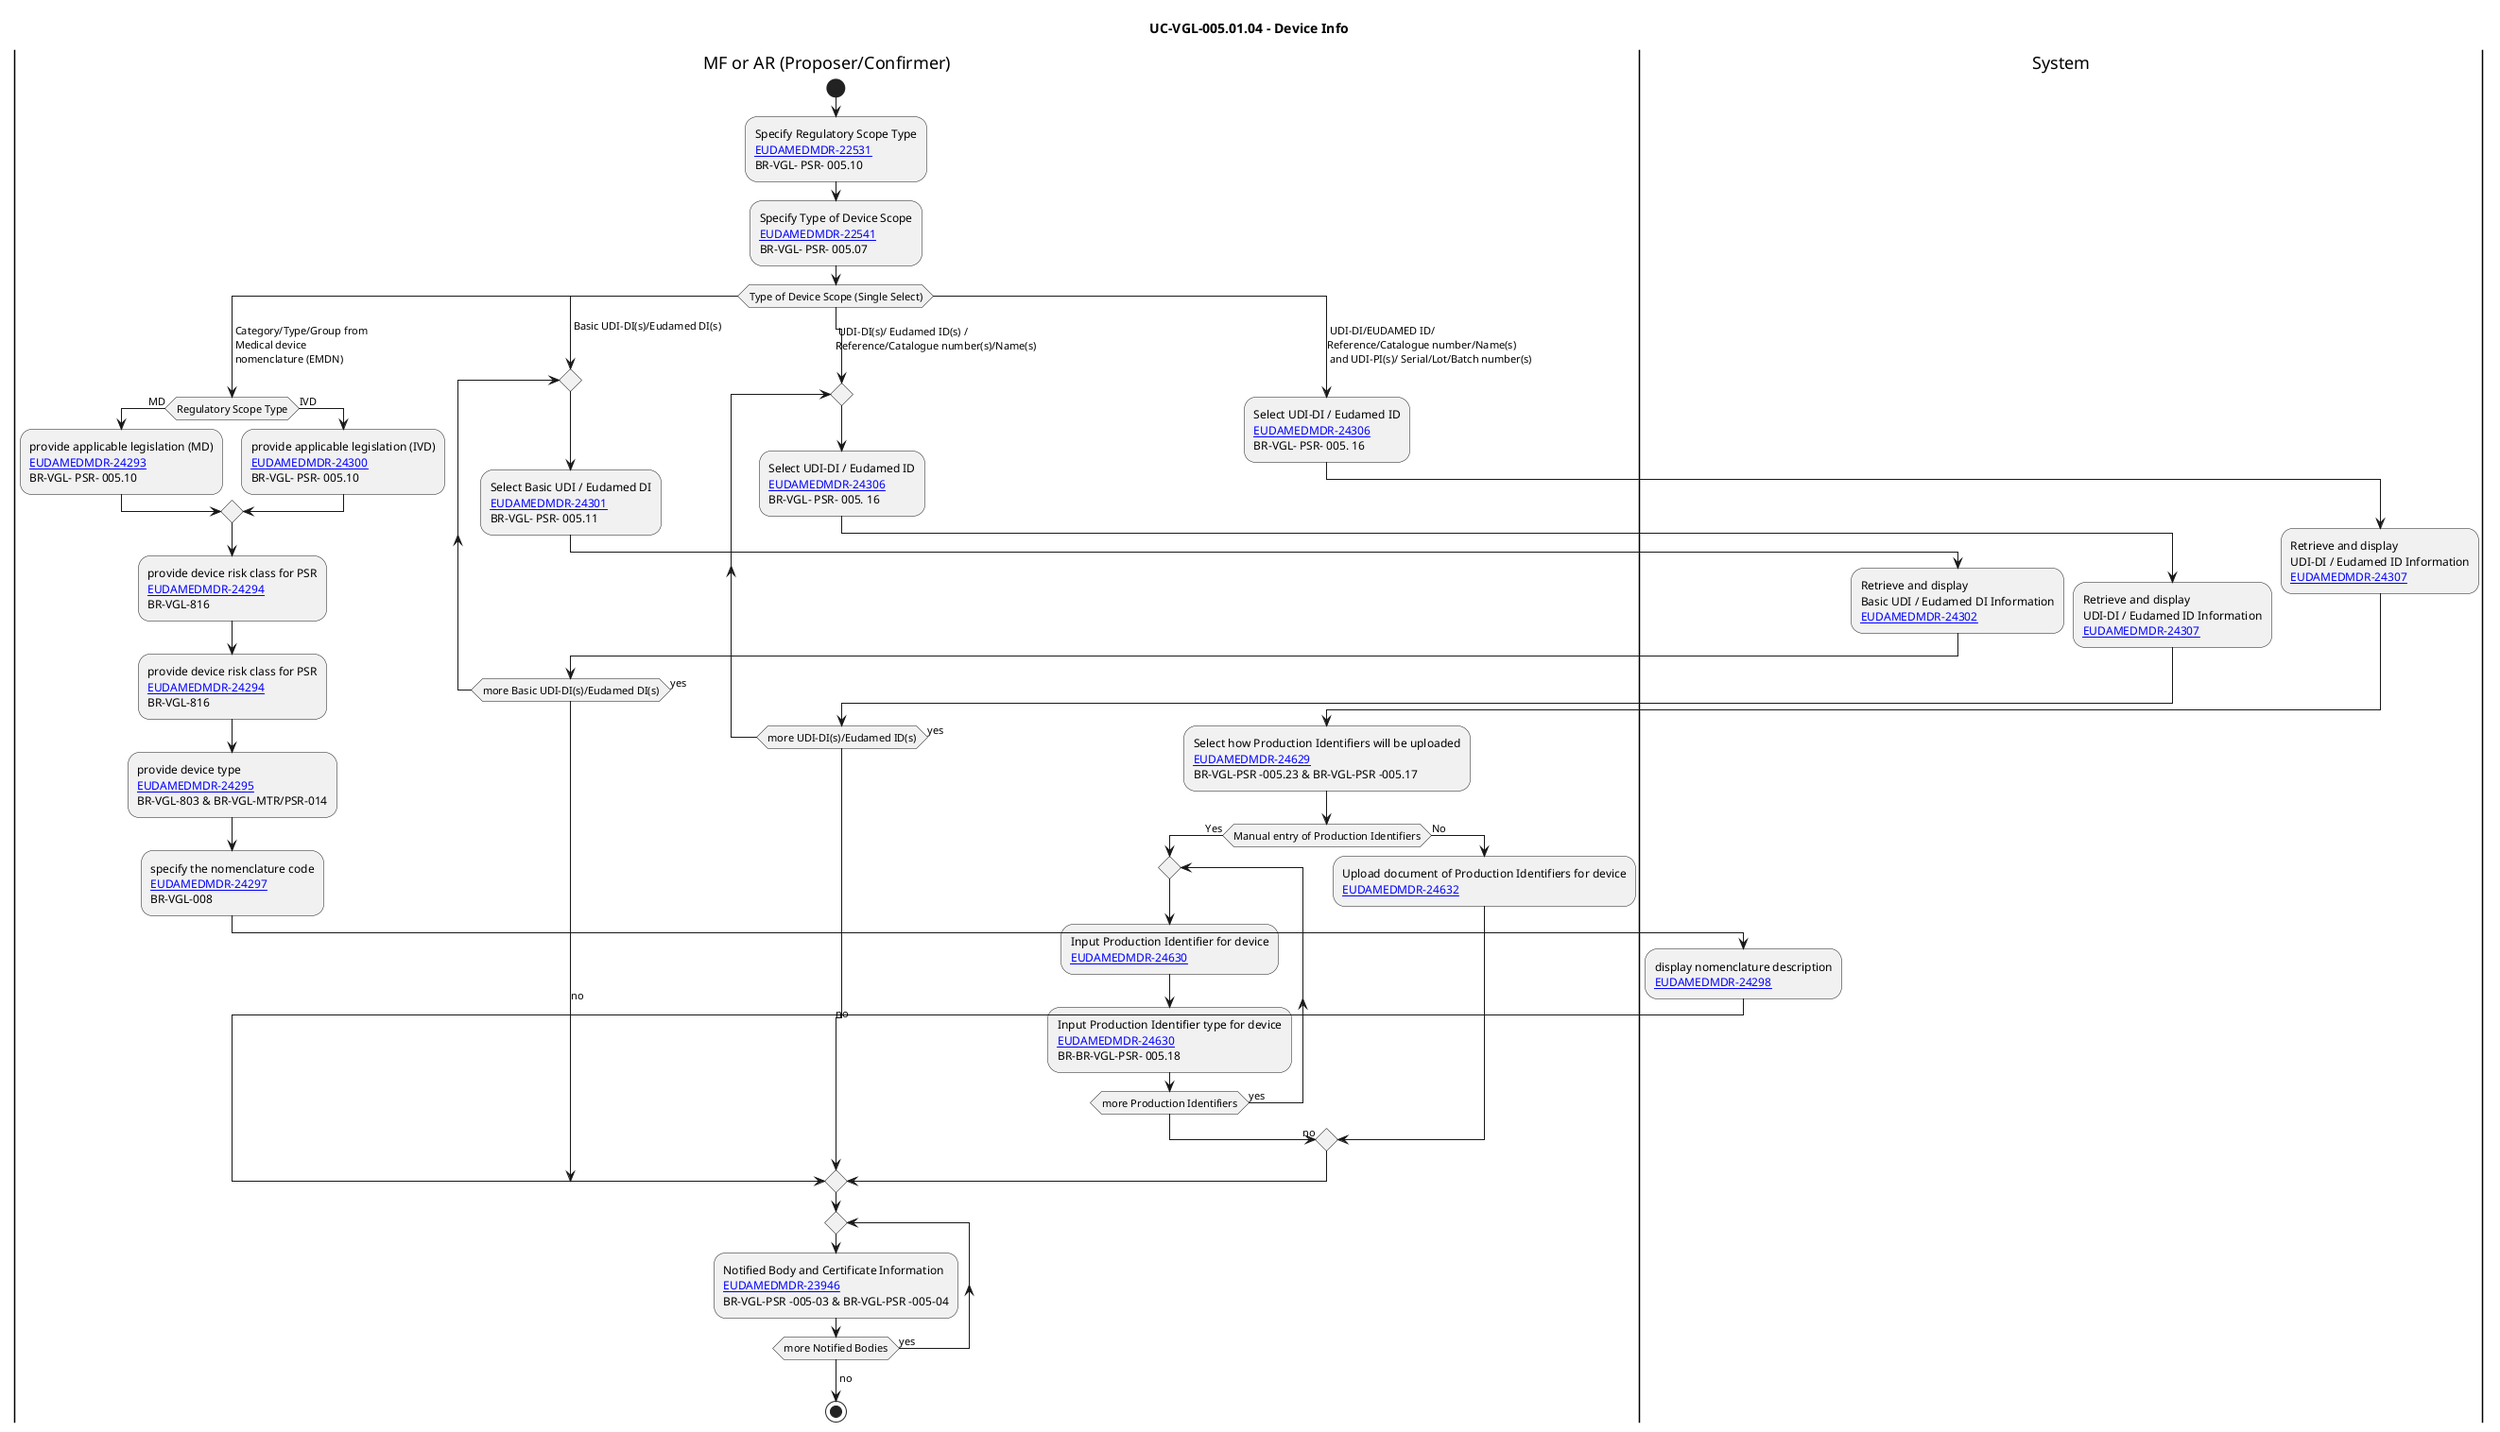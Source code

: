 @startuml
title UC-VGL-005.01.04 - Device Info
|MF or AR (Proposer/Confirmer)|
|System|
|MF or AR (Proposer/Confirmer)|
start
:Specify Regulatory Scope Type
[[https://citnet.tech.ec.europa.eu/CITnet/jira/browse/EUDAMEDMDR-22531 EUDAMEDMDR-22531]]
BR-VGL- PSR- 005.10;
:Specify Type of Device Scope
[[https://citnet.tech.ec.europa.eu/CITnet/jira/browse/EUDAMEDMDR-22541 EUDAMEDMDR-22541]]
BR-VGL- PSR- 005.07;

switch (Type of Device Scope (Single Select))
case ( Category/Type/Group from\n Medical device\n nomenclature (EMDN) )
  if (Regulatory Scope Type) then (MD)
    :provide applicable legislation (MD)
    [[https://citnet.tech.ec.europa.eu/CITnet/jira/browse/EUDAMEDMDR-24293 EUDAMEDMDR-24293]]
    BR-VGL- PSR- 005.10;
  else (IVD)
    :provide applicable legislation (IVD)
    [[https://citnet.tech.ec.europa.eu/CITnet/jira/browse/EUDAMEDMDR-24300 EUDAMEDMDR-24300]]
    BR-VGL- PSR- 005.10;
  endif
  :provide device risk class for PSR
  [[https://citnet.tech.ec.europa.eu/CITnet/jira/browse/EUDAMEDMDR-24294 EUDAMEDMDR-24294]]
  BR-VGL-816;
  :provide device risk class for PSR
  [[https://citnet.tech.ec.europa.eu/CITnet/jira/browse/EUDAMEDMDR-24294 EUDAMEDMDR-24294]]
  BR-VGL-816;
  :provide device type
  [[https://citnet.tech.ec.europa.eu/CITnet/jira/browse/EUDAMEDMDR-24295 EUDAMEDMDR-24295]]
  BR-VGL-803 & BR-VGL-MTR/PSR-014;
  :specify the nomenclature code
  [[https://citnet.tech.ec.europa.eu/CITnet/jira/browse/EUDAMEDMDR-24297 EUDAMEDMDR-24297]]
  BR-VGL-008;
  |System|
  :display nomenclature description
  [[https://citnet.tech.ec.europa.eu/CITnet/jira/browse/EUDAMEDMDR-24298 EUDAMEDMDR-24298]];
  |MF or AR (Proposer/Confirmer)|
  label lb_sp1
case ( Basic UDI-DI(s)/Eudamed DI(s) ) 
  repeat
  label lb_sp4
    :Select Basic UDI / Eudamed DI
    [[https://citnet.tech.ec.europa.eu/CITnet/jira/browse/EUDAMEDMDR-24301 EUDAMEDMDR-24301]]
    BR-VGL- PSR- 005.11; 
    |System|
    :Retrieve and display 
    Basic UDI / Eudamed DI Information
    [[https://citnet.tech.ec.europa.eu/CITnet/jira/browse/EUDAMEDMDR-24302 EUDAMEDMDR-24302]];
    |MF or AR (Proposer/Confirmer)|
  repeat while (more Basic UDI-DI(s)/Eudamed DI(s)) is (yes)
  ->no;
case ( UDI-DI(s)/ Eudamed ID(s) /\nReference/Catalogue number(s)/Name(s) )
   repeat
      :Select UDI-DI / Eudamed ID
      [[https://citnet.tech.ec.europa.eu/CITnet/jira/browse/EUDAMEDMDR-24306 EUDAMEDMDR-24306]]
      BR-VGL- PSR- 005. 16; 
      |System|
      label lb_sp3;
      :Retrieve and display 
      UDI-DI / Eudamed ID Information
      [[https://citnet.tech.ec.europa.eu/CITnet/jira/browse/EUDAMEDMDR-24307 EUDAMEDMDR-24307]];
      label lb_sp5;
      |MF or AR (Proposer/Confirmer)|
    repeat while (more UDI-DI(s)/Eudamed ID(s)) is (yes)
    ->no;
case ( UDI-DI/EUDAMED ID/\nReference/Catalogue number/Name(s)\n and UDI-PI(s)/ Serial/Lot/Batch number(s) )
  :Select UDI-DI / Eudamed ID
  [[https://citnet.tech.ec.europa.eu/CITnet/jira/browse/EUDAMEDMDR-24306 EUDAMEDMDR-24306]]
  BR-VGL- PSR- 005. 16; 
  |System|
  label lb_sp3;
  :Retrieve and display 
  UDI-DI / Eudamed ID Information
  [[https://citnet.tech.ec.europa.eu/CITnet/jira/browse/EUDAMEDMDR-24307 EUDAMEDMDR-24307]];
  label lb_sp5;
  label lb_sp6;
  label lb_sp7;
  |MF or AR (Proposer/Confirmer)|
  :Select how Production Identifiers will be uploaded
  [[https://citnet.tech.ec.europa.eu/CITnet/jira/browse/EUDAMEDMDR-24629 EUDAMEDMDR-24629]]
  BR-VGL-PSR -005.23 & BR-VGL-PSR -005.17; 
  if (Manual entry of Production Identifiers) then (Yes)
    repeat
      :Input Production Identifier for device
      [[https://citnet.tech.ec.europa.eu/CITnet/jira/browse/EUDAMEDMDR-24630 EUDAMEDMDR-24630]];
      :Input Production Identifier type for device
      [[https://citnet.tech.ec.europa.eu/CITnet/jira/browse/EUDAMEDMDR-24630 EUDAMEDMDR-24630]]
      BR-BR-VGL-PSR- 005.18;   
    repeat while (more Production Identifiers) is (yes)
    ->no;
  else (No)
    :Upload document of Production Identifiers for device
    [[https://citnet.tech.ec.europa.eu/CITnet/jira/browse/EUDAMEDMDR-24632 EUDAMEDMDR-24632]];
  endif
endswitch
repeat
  :Notified Body and Certificate Information
  [[https://citnet.tech.ec.europa.eu/CITnet/jira/browse/EUDAMEDMDR-22492 EUDAMEDMDR-23946]]
  BR-VGL-PSR -005-03 & BR-VGL-PSR -005-04; 
repeat while (more Notified Bodies) is (yes)
->no;
stop
@enduml